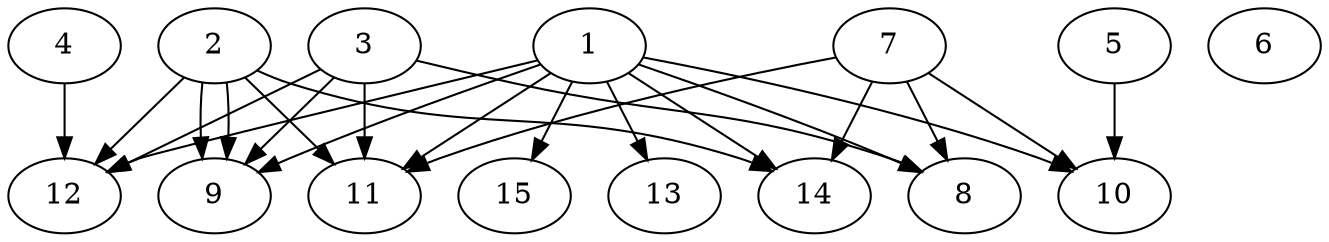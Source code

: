 // DAG automatically generated by daggen at Thu Oct  3 13:59:27 2019
// ./daggen --dot -n 15 --ccr 0.4 --fat 0.9 --regular 0.7 --density 0.6 --mindata 5242880 --maxdata 52428800 
digraph G {
  1 [size="119219200", alpha="0.03", expect_size="47687680"] 
  1 -> 8 [size ="47687680"]
  1 -> 9 [size ="47687680"]
  1 -> 10 [size ="47687680"]
  1 -> 11 [size ="47687680"]
  1 -> 12 [size ="47687680"]
  1 -> 13 [size ="47687680"]
  1 -> 14 [size ="47687680"]
  1 -> 15 [size ="47687680"]
  2 [size="124372480", alpha="0.18", expect_size="49748992"] 
  2 -> 9 [size ="49748992"]
  2 -> 9 [size ="49748992"]
  2 -> 11 [size ="49748992"]
  2 -> 12 [size ="49748992"]
  2 -> 14 [size ="49748992"]
  3 [size="70835200", alpha="0.12", expect_size="28334080"] 
  3 -> 8 [size ="28334080"]
  3 -> 9 [size ="28334080"]
  3 -> 11 [size ="28334080"]
  3 -> 12 [size ="28334080"]
  4 [size="104322560", alpha="0.13", expect_size="41729024"] 
  4 -> 12 [size ="41729024"]
  5 [size="127618560", alpha="0.10", expect_size="51047424"] 
  5 -> 10 [size ="51047424"]
  6 [size="17469440", alpha="0.11", expect_size="6987776"] 
  7 [size="37552640", alpha="0.12", expect_size="15021056"] 
  7 -> 8 [size ="15021056"]
  7 -> 10 [size ="15021056"]
  7 -> 11 [size ="15021056"]
  7 -> 14 [size ="15021056"]
  8 [size="93463040", alpha="0.05", expect_size="37385216"] 
  9 [size="47613440", alpha="0.12", expect_size="19045376"] 
  10 [size="57582080", alpha="0.12", expect_size="23032832"] 
  11 [size="94461440", alpha="0.12", expect_size="37784576"] 
  12 [size="111715840", alpha="0.02", expect_size="44686336"] 
  13 [size="98142720", alpha="0.03", expect_size="39257088"] 
  14 [size="51397120", alpha="0.15", expect_size="20558848"] 
  15 [size="128307200", alpha="0.11", expect_size="51322880"] 
}
